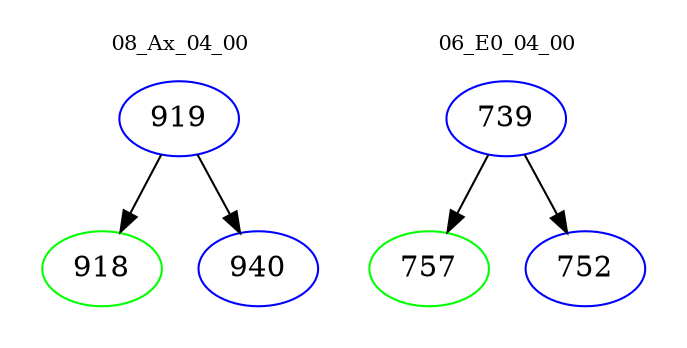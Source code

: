 digraph{
subgraph cluster_0 {
color = white
label = "08_Ax_04_00";
fontsize=10;
T0_919 [label="919", color="blue"]
T0_919 -> T0_918 [color="black"]
T0_918 [label="918", color="green"]
T0_919 -> T0_940 [color="black"]
T0_940 [label="940", color="blue"]
}
subgraph cluster_1 {
color = white
label = "06_E0_04_00";
fontsize=10;
T1_739 [label="739", color="blue"]
T1_739 -> T1_757 [color="black"]
T1_757 [label="757", color="green"]
T1_739 -> T1_752 [color="black"]
T1_752 [label="752", color="blue"]
}
}

